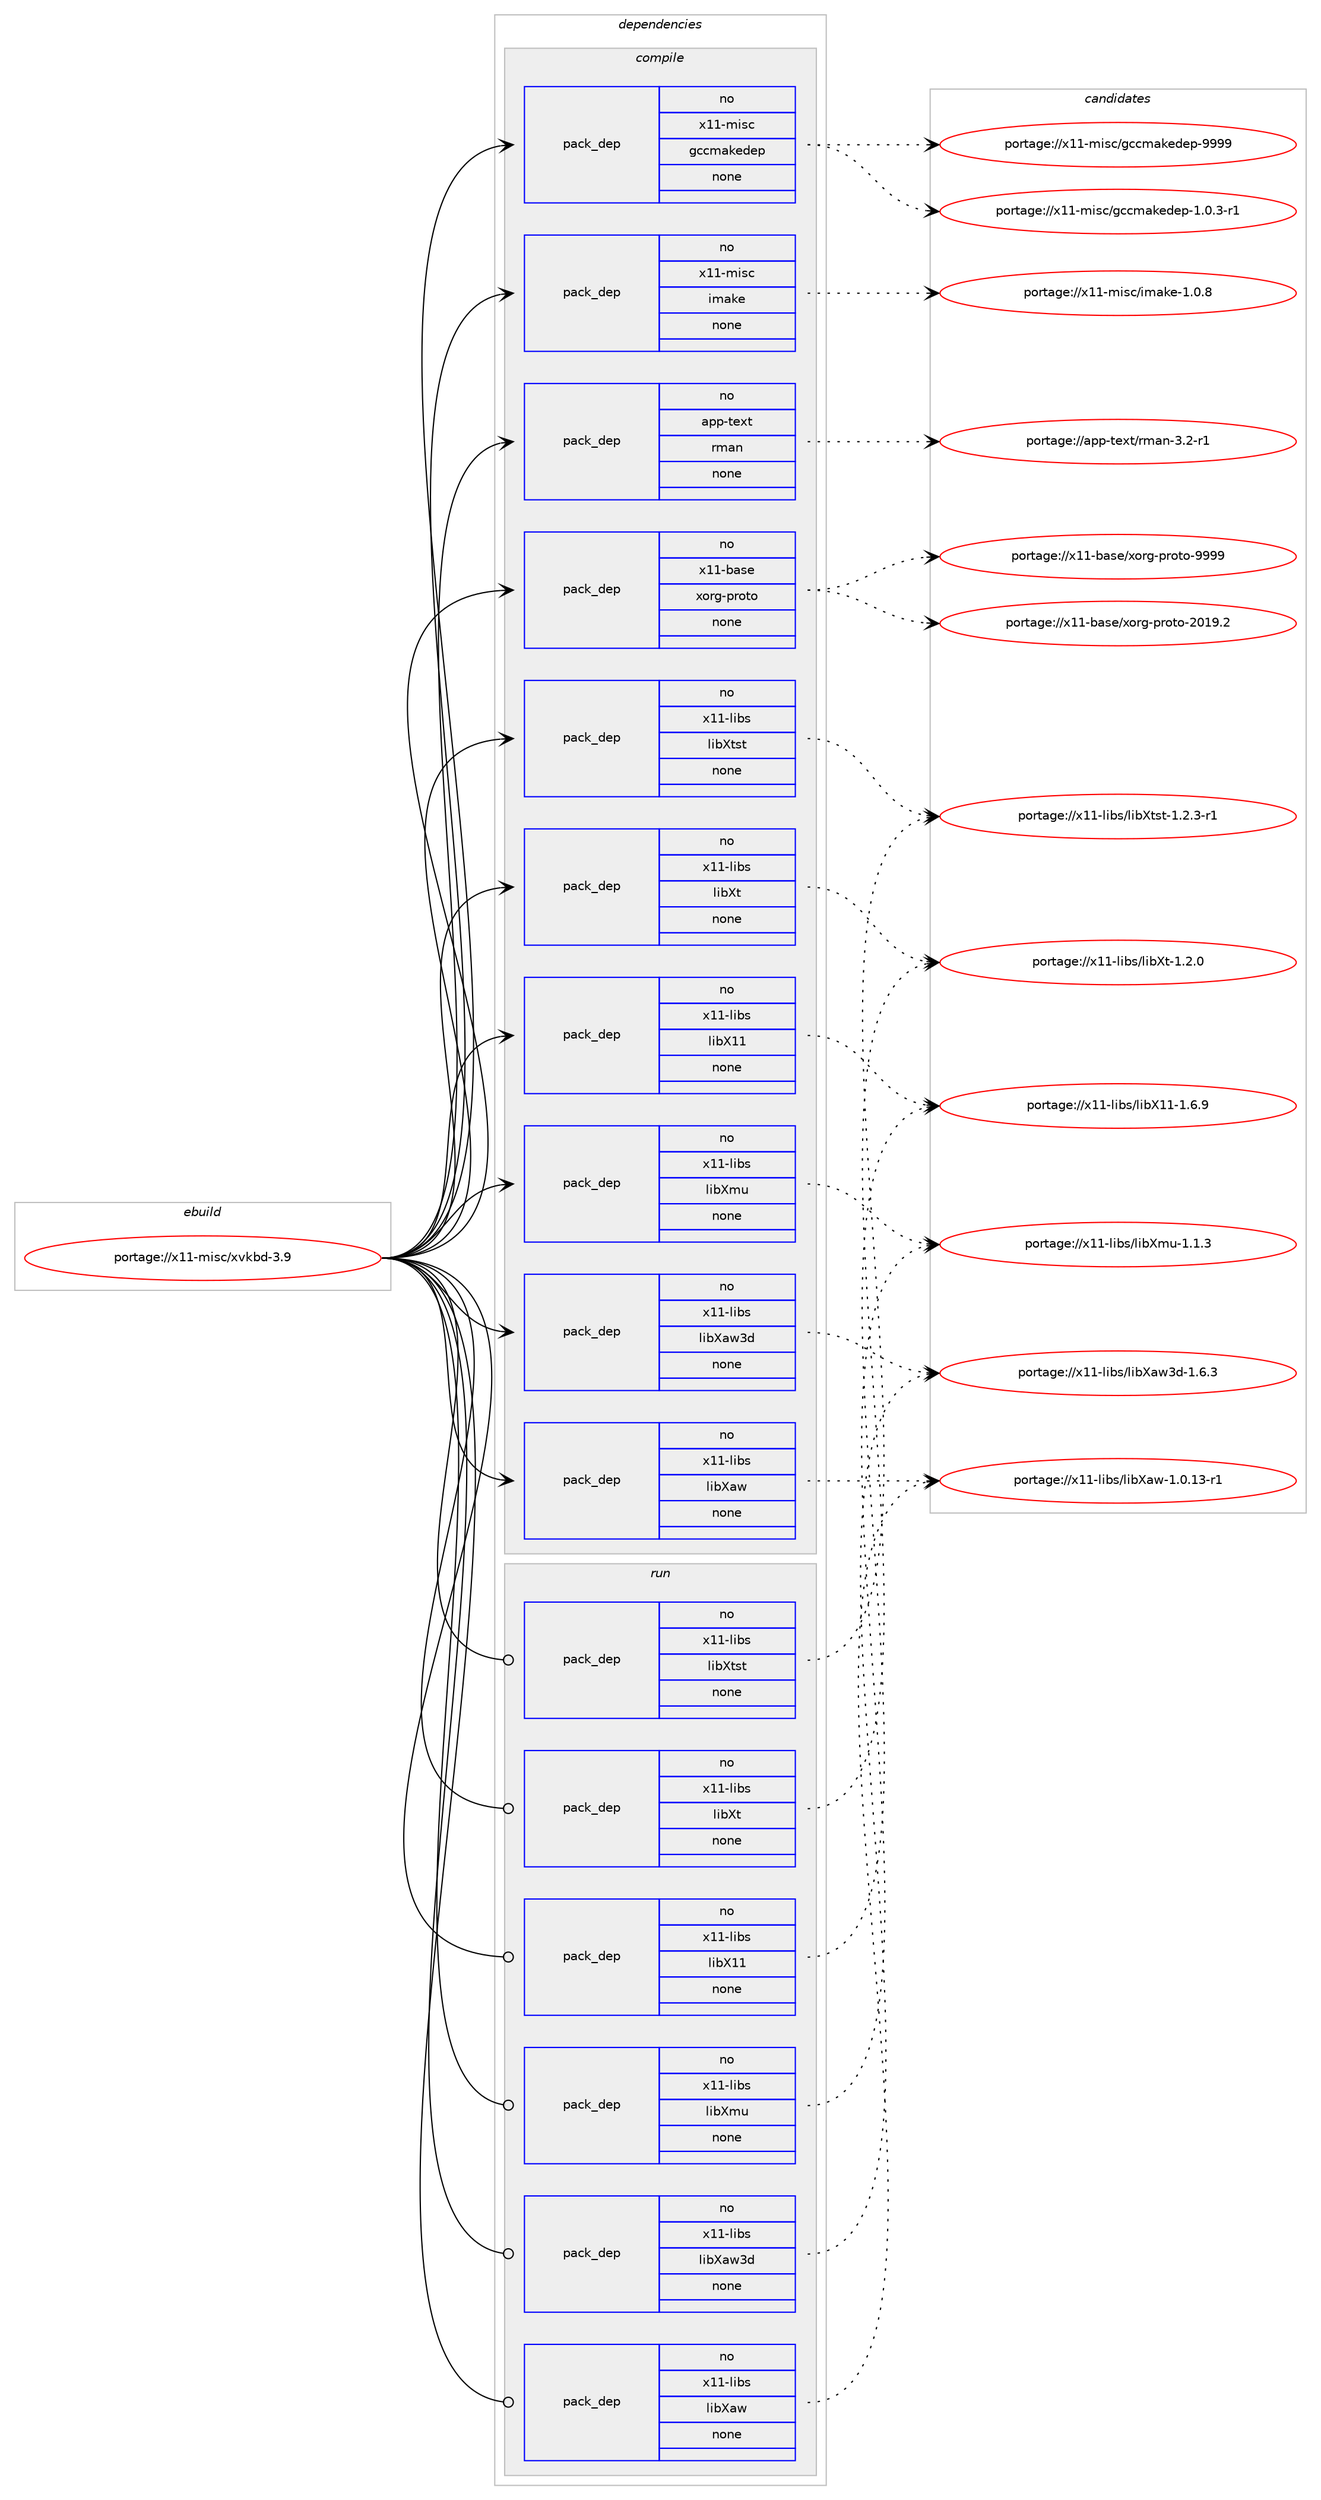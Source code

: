 digraph prolog {

# *************
# Graph options
# *************

newrank=true;
concentrate=true;
compound=true;
graph [rankdir=LR,fontname=Helvetica,fontsize=10,ranksep=1.5];#, ranksep=2.5, nodesep=0.2];
edge  [arrowhead=vee];
node  [fontname=Helvetica,fontsize=10];

# **********
# The ebuild
# **********

subgraph cluster_leftcol {
color=gray;
rank=same;
label=<<i>ebuild</i>>;
id [label="portage://x11-misc/xvkbd-3.9", color=red, width=4, href="../x11-misc/xvkbd-3.9.svg"];
}

# ****************
# The dependencies
# ****************

subgraph cluster_midcol {
color=gray;
label=<<i>dependencies</i>>;
subgraph cluster_compile {
fillcolor="#eeeeee";
style=filled;
label=<<i>compile</i>>;
subgraph pack2628 {
dependency3000 [label=<<TABLE BORDER="0" CELLBORDER="1" CELLSPACING="0" CELLPADDING="4" WIDTH="220"><TR><TD ROWSPAN="6" CELLPADDING="30">pack_dep</TD></TR><TR><TD WIDTH="110">no</TD></TR><TR><TD>app-text</TD></TR><TR><TD>rman</TD></TR><TR><TD>none</TD></TR><TR><TD></TD></TR></TABLE>>, shape=none, color=blue];
}
id:e -> dependency3000:w [weight=20,style="solid",arrowhead="vee"];
subgraph pack2629 {
dependency3001 [label=<<TABLE BORDER="0" CELLBORDER="1" CELLSPACING="0" CELLPADDING="4" WIDTH="220"><TR><TD ROWSPAN="6" CELLPADDING="30">pack_dep</TD></TR><TR><TD WIDTH="110">no</TD></TR><TR><TD>x11-base</TD></TR><TR><TD>xorg-proto</TD></TR><TR><TD>none</TD></TR><TR><TD></TD></TR></TABLE>>, shape=none, color=blue];
}
id:e -> dependency3001:w [weight=20,style="solid",arrowhead="vee"];
subgraph pack2630 {
dependency3002 [label=<<TABLE BORDER="0" CELLBORDER="1" CELLSPACING="0" CELLPADDING="4" WIDTH="220"><TR><TD ROWSPAN="6" CELLPADDING="30">pack_dep</TD></TR><TR><TD WIDTH="110">no</TD></TR><TR><TD>x11-libs</TD></TR><TR><TD>libX11</TD></TR><TR><TD>none</TD></TR><TR><TD></TD></TR></TABLE>>, shape=none, color=blue];
}
id:e -> dependency3002:w [weight=20,style="solid",arrowhead="vee"];
subgraph pack2631 {
dependency3003 [label=<<TABLE BORDER="0" CELLBORDER="1" CELLSPACING="0" CELLPADDING="4" WIDTH="220"><TR><TD ROWSPAN="6" CELLPADDING="30">pack_dep</TD></TR><TR><TD WIDTH="110">no</TD></TR><TR><TD>x11-libs</TD></TR><TR><TD>libXaw</TD></TR><TR><TD>none</TD></TR><TR><TD></TD></TR></TABLE>>, shape=none, color=blue];
}
id:e -> dependency3003:w [weight=20,style="solid",arrowhead="vee"];
subgraph pack2632 {
dependency3004 [label=<<TABLE BORDER="0" CELLBORDER="1" CELLSPACING="0" CELLPADDING="4" WIDTH="220"><TR><TD ROWSPAN="6" CELLPADDING="30">pack_dep</TD></TR><TR><TD WIDTH="110">no</TD></TR><TR><TD>x11-libs</TD></TR><TR><TD>libXaw3d</TD></TR><TR><TD>none</TD></TR><TR><TD></TD></TR></TABLE>>, shape=none, color=blue];
}
id:e -> dependency3004:w [weight=20,style="solid",arrowhead="vee"];
subgraph pack2633 {
dependency3005 [label=<<TABLE BORDER="0" CELLBORDER="1" CELLSPACING="0" CELLPADDING="4" WIDTH="220"><TR><TD ROWSPAN="6" CELLPADDING="30">pack_dep</TD></TR><TR><TD WIDTH="110">no</TD></TR><TR><TD>x11-libs</TD></TR><TR><TD>libXmu</TD></TR><TR><TD>none</TD></TR><TR><TD></TD></TR></TABLE>>, shape=none, color=blue];
}
id:e -> dependency3005:w [weight=20,style="solid",arrowhead="vee"];
subgraph pack2634 {
dependency3006 [label=<<TABLE BORDER="0" CELLBORDER="1" CELLSPACING="0" CELLPADDING="4" WIDTH="220"><TR><TD ROWSPAN="6" CELLPADDING="30">pack_dep</TD></TR><TR><TD WIDTH="110">no</TD></TR><TR><TD>x11-libs</TD></TR><TR><TD>libXt</TD></TR><TR><TD>none</TD></TR><TR><TD></TD></TR></TABLE>>, shape=none, color=blue];
}
id:e -> dependency3006:w [weight=20,style="solid",arrowhead="vee"];
subgraph pack2635 {
dependency3007 [label=<<TABLE BORDER="0" CELLBORDER="1" CELLSPACING="0" CELLPADDING="4" WIDTH="220"><TR><TD ROWSPAN="6" CELLPADDING="30">pack_dep</TD></TR><TR><TD WIDTH="110">no</TD></TR><TR><TD>x11-libs</TD></TR><TR><TD>libXtst</TD></TR><TR><TD>none</TD></TR><TR><TD></TD></TR></TABLE>>, shape=none, color=blue];
}
id:e -> dependency3007:w [weight=20,style="solid",arrowhead="vee"];
subgraph pack2636 {
dependency3008 [label=<<TABLE BORDER="0" CELLBORDER="1" CELLSPACING="0" CELLPADDING="4" WIDTH="220"><TR><TD ROWSPAN="6" CELLPADDING="30">pack_dep</TD></TR><TR><TD WIDTH="110">no</TD></TR><TR><TD>x11-misc</TD></TR><TR><TD>gccmakedep</TD></TR><TR><TD>none</TD></TR><TR><TD></TD></TR></TABLE>>, shape=none, color=blue];
}
id:e -> dependency3008:w [weight=20,style="solid",arrowhead="vee"];
subgraph pack2637 {
dependency3009 [label=<<TABLE BORDER="0" CELLBORDER="1" CELLSPACING="0" CELLPADDING="4" WIDTH="220"><TR><TD ROWSPAN="6" CELLPADDING="30">pack_dep</TD></TR><TR><TD WIDTH="110">no</TD></TR><TR><TD>x11-misc</TD></TR><TR><TD>imake</TD></TR><TR><TD>none</TD></TR><TR><TD></TD></TR></TABLE>>, shape=none, color=blue];
}
id:e -> dependency3009:w [weight=20,style="solid",arrowhead="vee"];
}
subgraph cluster_compileandrun {
fillcolor="#eeeeee";
style=filled;
label=<<i>compile and run</i>>;
}
subgraph cluster_run {
fillcolor="#eeeeee";
style=filled;
label=<<i>run</i>>;
subgraph pack2638 {
dependency3010 [label=<<TABLE BORDER="0" CELLBORDER="1" CELLSPACING="0" CELLPADDING="4" WIDTH="220"><TR><TD ROWSPAN="6" CELLPADDING="30">pack_dep</TD></TR><TR><TD WIDTH="110">no</TD></TR><TR><TD>x11-libs</TD></TR><TR><TD>libX11</TD></TR><TR><TD>none</TD></TR><TR><TD></TD></TR></TABLE>>, shape=none, color=blue];
}
id:e -> dependency3010:w [weight=20,style="solid",arrowhead="odot"];
subgraph pack2639 {
dependency3011 [label=<<TABLE BORDER="0" CELLBORDER="1" CELLSPACING="0" CELLPADDING="4" WIDTH="220"><TR><TD ROWSPAN="6" CELLPADDING="30">pack_dep</TD></TR><TR><TD WIDTH="110">no</TD></TR><TR><TD>x11-libs</TD></TR><TR><TD>libXaw</TD></TR><TR><TD>none</TD></TR><TR><TD></TD></TR></TABLE>>, shape=none, color=blue];
}
id:e -> dependency3011:w [weight=20,style="solid",arrowhead="odot"];
subgraph pack2640 {
dependency3012 [label=<<TABLE BORDER="0" CELLBORDER="1" CELLSPACING="0" CELLPADDING="4" WIDTH="220"><TR><TD ROWSPAN="6" CELLPADDING="30">pack_dep</TD></TR><TR><TD WIDTH="110">no</TD></TR><TR><TD>x11-libs</TD></TR><TR><TD>libXaw3d</TD></TR><TR><TD>none</TD></TR><TR><TD></TD></TR></TABLE>>, shape=none, color=blue];
}
id:e -> dependency3012:w [weight=20,style="solid",arrowhead="odot"];
subgraph pack2641 {
dependency3013 [label=<<TABLE BORDER="0" CELLBORDER="1" CELLSPACING="0" CELLPADDING="4" WIDTH="220"><TR><TD ROWSPAN="6" CELLPADDING="30">pack_dep</TD></TR><TR><TD WIDTH="110">no</TD></TR><TR><TD>x11-libs</TD></TR><TR><TD>libXmu</TD></TR><TR><TD>none</TD></TR><TR><TD></TD></TR></TABLE>>, shape=none, color=blue];
}
id:e -> dependency3013:w [weight=20,style="solid",arrowhead="odot"];
subgraph pack2642 {
dependency3014 [label=<<TABLE BORDER="0" CELLBORDER="1" CELLSPACING="0" CELLPADDING="4" WIDTH="220"><TR><TD ROWSPAN="6" CELLPADDING="30">pack_dep</TD></TR><TR><TD WIDTH="110">no</TD></TR><TR><TD>x11-libs</TD></TR><TR><TD>libXt</TD></TR><TR><TD>none</TD></TR><TR><TD></TD></TR></TABLE>>, shape=none, color=blue];
}
id:e -> dependency3014:w [weight=20,style="solid",arrowhead="odot"];
subgraph pack2643 {
dependency3015 [label=<<TABLE BORDER="0" CELLBORDER="1" CELLSPACING="0" CELLPADDING="4" WIDTH="220"><TR><TD ROWSPAN="6" CELLPADDING="30">pack_dep</TD></TR><TR><TD WIDTH="110">no</TD></TR><TR><TD>x11-libs</TD></TR><TR><TD>libXtst</TD></TR><TR><TD>none</TD></TR><TR><TD></TD></TR></TABLE>>, shape=none, color=blue];
}
id:e -> dependency3015:w [weight=20,style="solid",arrowhead="odot"];
}
}

# **************
# The candidates
# **************

subgraph cluster_choices {
rank=same;
color=gray;
label=<<i>candidates</i>>;

subgraph choice2628 {
color=black;
nodesep=1;
choice97112112451161011201164711410997110455146504511449 [label="portage://app-text/rman-3.2-r1", color=red, width=4,href="../app-text/rman-3.2-r1.svg"];
dependency3000:e -> choice97112112451161011201164711410997110455146504511449:w [style=dotted,weight="100"];
}
subgraph choice2629 {
color=black;
nodesep=1;
choice120494945989711510147120111114103451121141111161114557575757 [label="portage://x11-base/xorg-proto-9999", color=red, width=4,href="../x11-base/xorg-proto-9999.svg"];
choice1204949459897115101471201111141034511211411111611145504849574650 [label="portage://x11-base/xorg-proto-2019.2", color=red, width=4,href="../x11-base/xorg-proto-2019.2.svg"];
dependency3001:e -> choice120494945989711510147120111114103451121141111161114557575757:w [style=dotted,weight="100"];
dependency3001:e -> choice1204949459897115101471201111141034511211411111611145504849574650:w [style=dotted,weight="100"];
}
subgraph choice2630 {
color=black;
nodesep=1;
choice120494945108105981154710810598884949454946544657 [label="portage://x11-libs/libX11-1.6.9", color=red, width=4,href="../x11-libs/libX11-1.6.9.svg"];
dependency3002:e -> choice120494945108105981154710810598884949454946544657:w [style=dotted,weight="100"];
}
subgraph choice2631 {
color=black;
nodesep=1;
choice1204949451081059811547108105988897119454946484649514511449 [label="portage://x11-libs/libXaw-1.0.13-r1", color=red, width=4,href="../x11-libs/libXaw-1.0.13-r1.svg"];
dependency3003:e -> choice1204949451081059811547108105988897119454946484649514511449:w [style=dotted,weight="100"];
}
subgraph choice2632 {
color=black;
nodesep=1;
choice120494945108105981154710810598889711951100454946544651 [label="portage://x11-libs/libXaw3d-1.6.3", color=red, width=4,href="../x11-libs/libXaw3d-1.6.3.svg"];
dependency3004:e -> choice120494945108105981154710810598889711951100454946544651:w [style=dotted,weight="100"];
}
subgraph choice2633 {
color=black;
nodesep=1;
choice12049494510810598115471081059888109117454946494651 [label="portage://x11-libs/libXmu-1.1.3", color=red, width=4,href="../x11-libs/libXmu-1.1.3.svg"];
dependency3005:e -> choice12049494510810598115471081059888109117454946494651:w [style=dotted,weight="100"];
}
subgraph choice2634 {
color=black;
nodesep=1;
choice12049494510810598115471081059888116454946504648 [label="portage://x11-libs/libXt-1.2.0", color=red, width=4,href="../x11-libs/libXt-1.2.0.svg"];
dependency3006:e -> choice12049494510810598115471081059888116454946504648:w [style=dotted,weight="100"];
}
subgraph choice2635 {
color=black;
nodesep=1;
choice120494945108105981154710810598881161151164549465046514511449 [label="portage://x11-libs/libXtst-1.2.3-r1", color=red, width=4,href="../x11-libs/libXtst-1.2.3-r1.svg"];
dependency3007:e -> choice120494945108105981154710810598881161151164549465046514511449:w [style=dotted,weight="100"];
}
subgraph choice2636 {
color=black;
nodesep=1;
choice12049494510910511599471039999109971071011001011124557575757 [label="portage://x11-misc/gccmakedep-9999", color=red, width=4,href="../x11-misc/gccmakedep-9999.svg"];
choice12049494510910511599471039999109971071011001011124549464846514511449 [label="portage://x11-misc/gccmakedep-1.0.3-r1", color=red, width=4,href="../x11-misc/gccmakedep-1.0.3-r1.svg"];
dependency3008:e -> choice12049494510910511599471039999109971071011001011124557575757:w [style=dotted,weight="100"];
dependency3008:e -> choice12049494510910511599471039999109971071011001011124549464846514511449:w [style=dotted,weight="100"];
}
subgraph choice2637 {
color=black;
nodesep=1;
choice120494945109105115994710510997107101454946484656 [label="portage://x11-misc/imake-1.0.8", color=red, width=4,href="../x11-misc/imake-1.0.8.svg"];
dependency3009:e -> choice120494945109105115994710510997107101454946484656:w [style=dotted,weight="100"];
}
subgraph choice2638 {
color=black;
nodesep=1;
choice120494945108105981154710810598884949454946544657 [label="portage://x11-libs/libX11-1.6.9", color=red, width=4,href="../x11-libs/libX11-1.6.9.svg"];
dependency3010:e -> choice120494945108105981154710810598884949454946544657:w [style=dotted,weight="100"];
}
subgraph choice2639 {
color=black;
nodesep=1;
choice1204949451081059811547108105988897119454946484649514511449 [label="portage://x11-libs/libXaw-1.0.13-r1", color=red, width=4,href="../x11-libs/libXaw-1.0.13-r1.svg"];
dependency3011:e -> choice1204949451081059811547108105988897119454946484649514511449:w [style=dotted,weight="100"];
}
subgraph choice2640 {
color=black;
nodesep=1;
choice120494945108105981154710810598889711951100454946544651 [label="portage://x11-libs/libXaw3d-1.6.3", color=red, width=4,href="../x11-libs/libXaw3d-1.6.3.svg"];
dependency3012:e -> choice120494945108105981154710810598889711951100454946544651:w [style=dotted,weight="100"];
}
subgraph choice2641 {
color=black;
nodesep=1;
choice12049494510810598115471081059888109117454946494651 [label="portage://x11-libs/libXmu-1.1.3", color=red, width=4,href="../x11-libs/libXmu-1.1.3.svg"];
dependency3013:e -> choice12049494510810598115471081059888109117454946494651:w [style=dotted,weight="100"];
}
subgraph choice2642 {
color=black;
nodesep=1;
choice12049494510810598115471081059888116454946504648 [label="portage://x11-libs/libXt-1.2.0", color=red, width=4,href="../x11-libs/libXt-1.2.0.svg"];
dependency3014:e -> choice12049494510810598115471081059888116454946504648:w [style=dotted,weight="100"];
}
subgraph choice2643 {
color=black;
nodesep=1;
choice120494945108105981154710810598881161151164549465046514511449 [label="portage://x11-libs/libXtst-1.2.3-r1", color=red, width=4,href="../x11-libs/libXtst-1.2.3-r1.svg"];
dependency3015:e -> choice120494945108105981154710810598881161151164549465046514511449:w [style=dotted,weight="100"];
}
}

}

